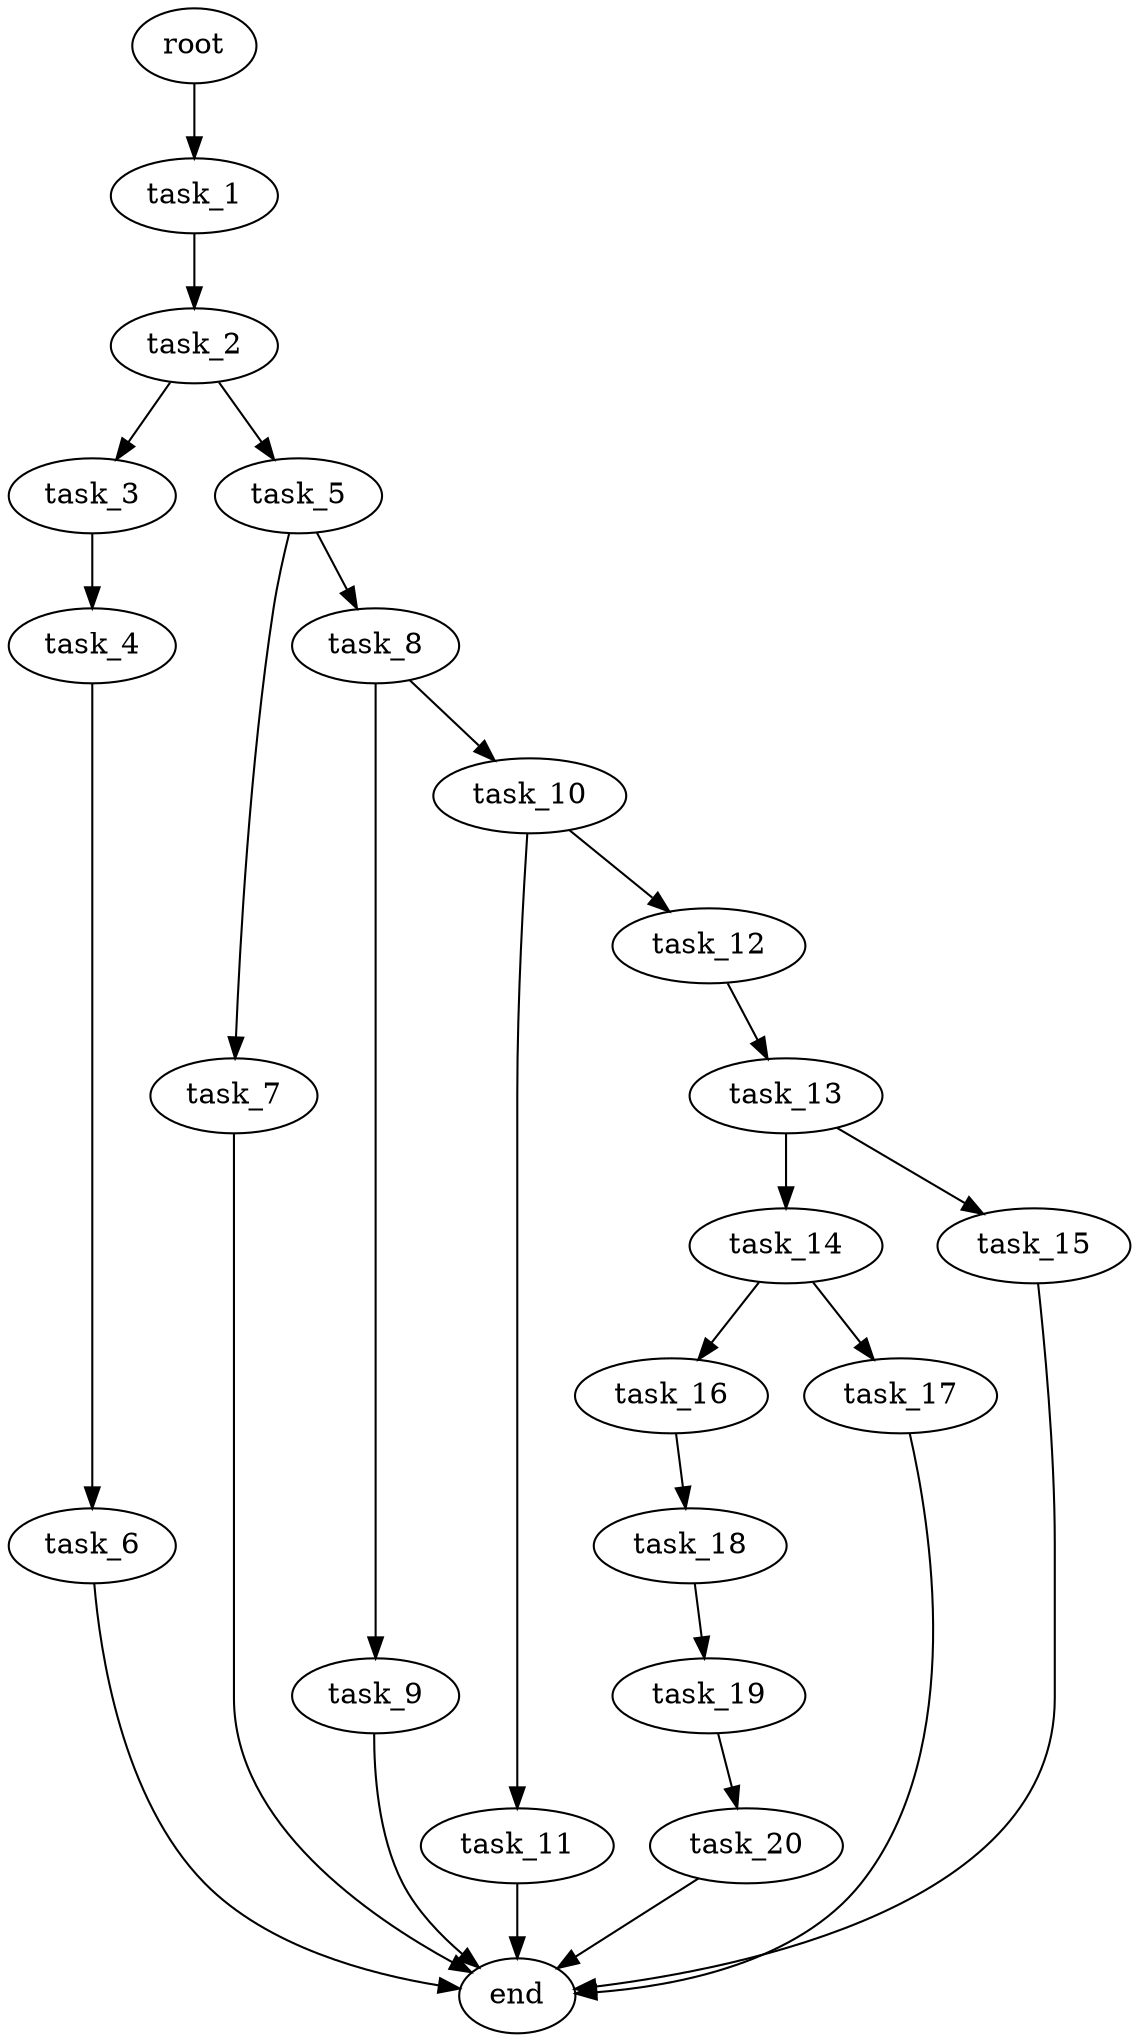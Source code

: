 digraph G {
  root [size="0.000000e+00"];
  task_1 [size="5.455198e+09"];
  task_2 [size="3.212793e+09"];
  task_3 [size="8.016090e+08"];
  task_4 [size="6.609531e+09"];
  task_5 [size="3.065652e+09"];
  task_6 [size="6.026614e+09"];
  task_7 [size="4.261735e+09"];
  task_8 [size="6.897958e+09"];
  task_9 [size="3.516118e+09"];
  task_10 [size="4.245093e+08"];
  task_11 [size="8.700502e+09"];
  task_12 [size="3.526241e+09"];
  task_13 [size="9.981508e+09"];
  task_14 [size="2.746279e+09"];
  task_15 [size="9.800293e+09"];
  task_16 [size="9.479096e+09"];
  task_17 [size="7.513366e+08"];
  task_18 [size="6.375488e+09"];
  task_19 [size="3.633748e+09"];
  task_20 [size="8.011159e+09"];
  end [size="0.000000e+00"];

  root -> task_1 [size="1.000000e-12"];
  task_1 -> task_2 [size="3.212793e+08"];
  task_2 -> task_3 [size="8.016090e+07"];
  task_2 -> task_5 [size="3.065652e+08"];
  task_3 -> task_4 [size="6.609531e+08"];
  task_4 -> task_6 [size="6.026614e+08"];
  task_5 -> task_7 [size="4.261735e+08"];
  task_5 -> task_8 [size="6.897958e+08"];
  task_6 -> end [size="1.000000e-12"];
  task_7 -> end [size="1.000000e-12"];
  task_8 -> task_9 [size="3.516118e+08"];
  task_8 -> task_10 [size="4.245093e+07"];
  task_9 -> end [size="1.000000e-12"];
  task_10 -> task_11 [size="8.700502e+08"];
  task_10 -> task_12 [size="3.526241e+08"];
  task_11 -> end [size="1.000000e-12"];
  task_12 -> task_13 [size="9.981508e+08"];
  task_13 -> task_14 [size="2.746279e+08"];
  task_13 -> task_15 [size="9.800293e+08"];
  task_14 -> task_16 [size="9.479096e+08"];
  task_14 -> task_17 [size="7.513366e+07"];
  task_15 -> end [size="1.000000e-12"];
  task_16 -> task_18 [size="6.375488e+08"];
  task_17 -> end [size="1.000000e-12"];
  task_18 -> task_19 [size="3.633748e+08"];
  task_19 -> task_20 [size="8.011159e+08"];
  task_20 -> end [size="1.000000e-12"];
}
